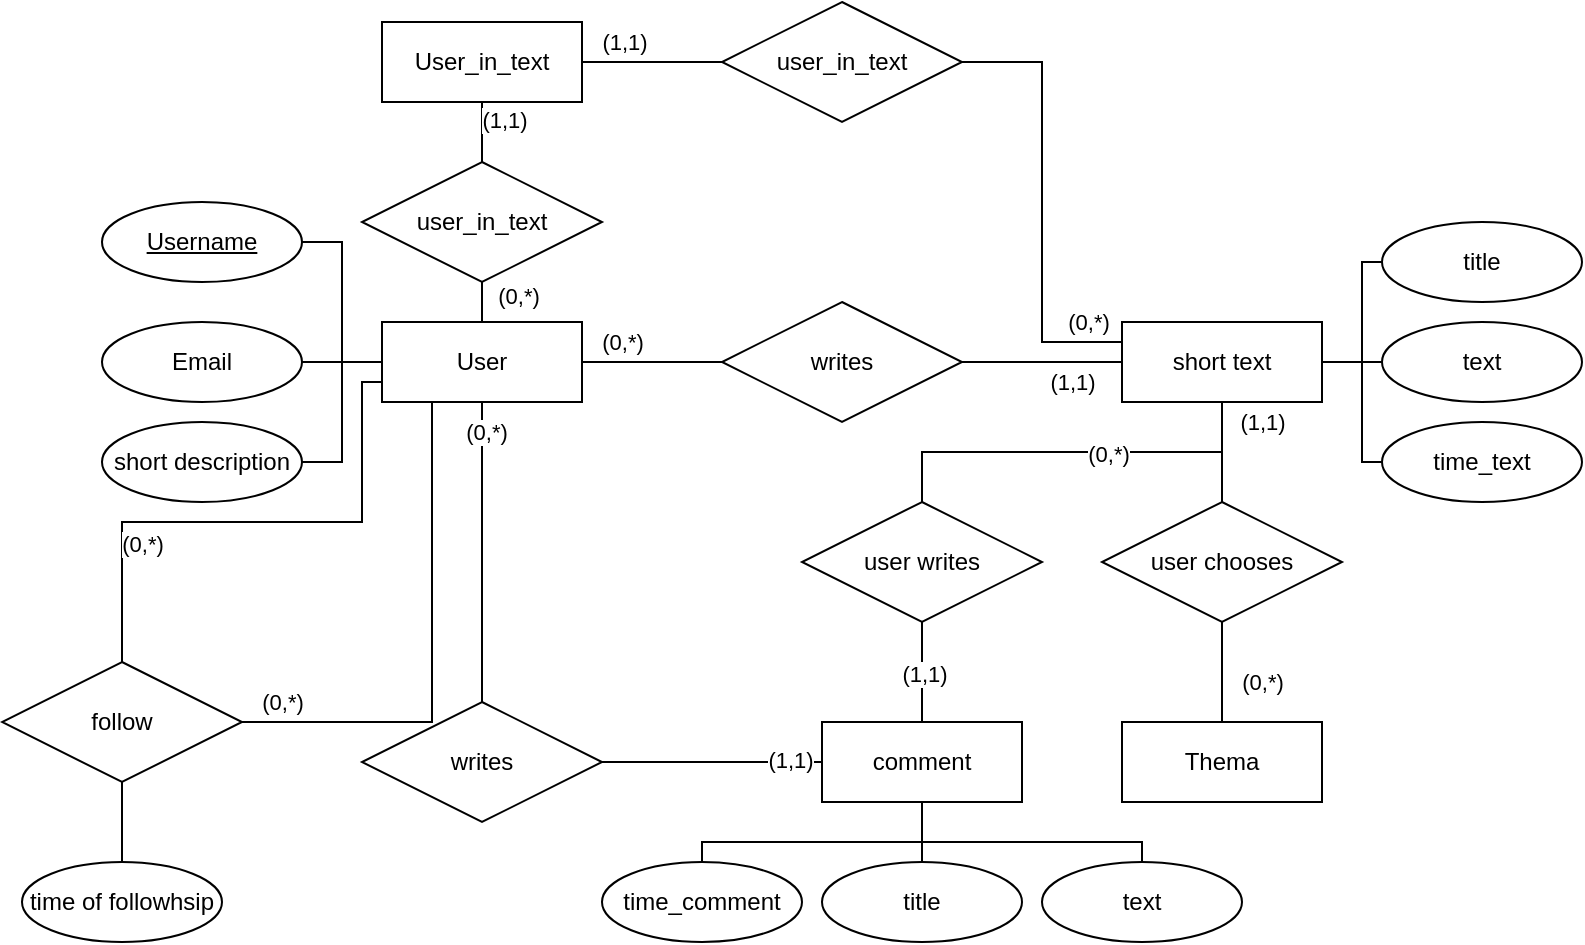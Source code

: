 <mxfile version="20.3.0" type="device"><diagram id="VY0S1C-8J8YcuWnL4MWn" name="Seite-1"><mxGraphModel dx="657" dy="478" grid="1" gridSize="10" guides="1" tooltips="1" connect="1" arrows="1" fold="1" page="1" pageScale="1" pageWidth="827" pageHeight="1169" math="0" shadow="0"><root><mxCell id="0"/><mxCell id="1" parent="0"/><mxCell id="VGSaQJycnYMCxfgTI4Xf-9" value="(0,*)" style="edgeStyle=orthogonalEdgeStyle;rounded=0;orthogonalLoop=1;jettySize=auto;html=1;exitX=1;exitY=0.5;exitDx=0;exitDy=0;entryX=0;entryY=0.5;entryDx=0;entryDy=0;endArrow=none;endFill=0;" parent="1" source="VGSaQJycnYMCxfgTI4Xf-1" target="VGSaQJycnYMCxfgTI4Xf-8" edge="1"><mxGeometry x="-0.429" y="10" relative="1" as="geometry"><mxPoint as="offset"/></mxGeometry></mxCell><mxCell id="U_lxio3g8vKOydsKski2-32" style="edgeStyle=orthogonalEdgeStyle;rounded=0;orthogonalLoop=1;jettySize=auto;html=1;exitX=0;exitY=0.75;exitDx=0;exitDy=0;entryX=0.5;entryY=0;entryDx=0;entryDy=0;endArrow=none;endFill=0;" edge="1" parent="1" source="VGSaQJycnYMCxfgTI4Xf-1" target="U_lxio3g8vKOydsKski2-25"><mxGeometry relative="1" as="geometry"><Array as="points"><mxPoint x="200" y="190"/><mxPoint x="200" y="260"/><mxPoint x="80" y="260"/></Array></mxGeometry></mxCell><mxCell id="U_lxio3g8vKOydsKski2-35" value="(0,*)" style="edgeLabel;html=1;align=center;verticalAlign=middle;resizable=0;points=[];" vertex="1" connectable="0" parent="U_lxio3g8vKOydsKski2-32"><mxGeometry x="0.617" y="-2" relative="1" as="geometry"><mxPoint x="12" y="-8" as="offset"/></mxGeometry></mxCell><mxCell id="VGSaQJycnYMCxfgTI4Xf-1" value="User" style="whiteSpace=wrap;html=1;align=center;" parent="1" vertex="1"><mxGeometry x="210" y="160" width="100" height="40" as="geometry"/></mxCell><mxCell id="VGSaQJycnYMCxfgTI4Xf-13" style="edgeStyle=orthogonalEdgeStyle;rounded=0;orthogonalLoop=1;jettySize=auto;html=1;exitX=0.5;exitY=1;exitDx=0;exitDy=0;entryX=0.5;entryY=0;entryDx=0;entryDy=0;endArrow=none;endFill=0;" parent="1" source="VGSaQJycnYMCxfgTI4Xf-2" target="VGSaQJycnYMCxfgTI4Xf-12" edge="1"><mxGeometry relative="1" as="geometry"/></mxCell><mxCell id="VGSaQJycnYMCxfgTI4Xf-15" value="(1,1)" style="edgeLabel;html=1;align=center;verticalAlign=middle;resizable=0;points=[];labelBackgroundColor=none;" parent="VGSaQJycnYMCxfgTI4Xf-13" vertex="1" connectable="0"><mxGeometry x="-0.516" y="1" relative="1" as="geometry"><mxPoint x="19" y="-2" as="offset"/></mxGeometry></mxCell><mxCell id="VGSaQJycnYMCxfgTI4Xf-22" style="edgeStyle=orthogonalEdgeStyle;rounded=0;orthogonalLoop=1;jettySize=auto;html=1;exitX=0.5;exitY=1;exitDx=0;exitDy=0;entryX=0.5;entryY=0;entryDx=0;entryDy=0;endArrow=none;endFill=0;" parent="1" source="VGSaQJycnYMCxfgTI4Xf-2" target="VGSaQJycnYMCxfgTI4Xf-21" edge="1"><mxGeometry relative="1" as="geometry"/></mxCell><mxCell id="VGSaQJycnYMCxfgTI4Xf-24" value="(0,*)" style="edgeLabel;html=1;align=center;verticalAlign=middle;resizable=0;points=[];" parent="VGSaQJycnYMCxfgTI4Xf-22" vertex="1" connectable="0"><mxGeometry x="-0.176" y="1" relative="1" as="geometry"><mxPoint as="offset"/></mxGeometry></mxCell><mxCell id="U_lxio3g8vKOydsKski2-38" style="edgeStyle=orthogonalEdgeStyle;rounded=0;orthogonalLoop=1;jettySize=auto;html=1;exitX=1;exitY=0.5;exitDx=0;exitDy=0;entryX=0;entryY=0.5;entryDx=0;entryDy=0;endArrow=none;endFill=0;" edge="1" parent="1" source="VGSaQJycnYMCxfgTI4Xf-2" target="U_lxio3g8vKOydsKski2-37"><mxGeometry relative="1" as="geometry"/></mxCell><mxCell id="VGSaQJycnYMCxfgTI4Xf-2" value="short text" style="whiteSpace=wrap;html=1;align=center;" parent="1" vertex="1"><mxGeometry x="580" y="160" width="100" height="40" as="geometry"/></mxCell><mxCell id="VGSaQJycnYMCxfgTI4Xf-3" value="Thema&lt;br&gt;" style="whiteSpace=wrap;html=1;align=center;" parent="1" vertex="1"><mxGeometry x="580" y="360" width="100" height="40" as="geometry"/></mxCell><mxCell id="VGSaQJycnYMCxfgTI4Xf-4" value="comment" style="whiteSpace=wrap;html=1;align=center;" parent="1" vertex="1"><mxGeometry x="430" y="360" width="100" height="40" as="geometry"/></mxCell><mxCell id="VGSaQJycnYMCxfgTI4Xf-26" style="edgeStyle=orthogonalEdgeStyle;rounded=0;orthogonalLoop=1;jettySize=auto;html=1;exitX=1;exitY=0.5;exitDx=0;exitDy=0;entryX=0;entryY=0.5;entryDx=0;entryDy=0;endArrow=none;endFill=0;" parent="1" source="VGSaQJycnYMCxfgTI4Xf-6" target="VGSaQJycnYMCxfgTI4Xf-1" edge="1"><mxGeometry relative="1" as="geometry"/></mxCell><mxCell id="VGSaQJycnYMCxfgTI4Xf-6" value="Username" style="ellipse;whiteSpace=wrap;html=1;align=center;fontStyle=4;" parent="1" vertex="1"><mxGeometry x="70" y="100" width="100" height="40" as="geometry"/></mxCell><mxCell id="VGSaQJycnYMCxfgTI4Xf-27" style="edgeStyle=orthogonalEdgeStyle;rounded=0;orthogonalLoop=1;jettySize=auto;html=1;exitX=1;exitY=0.5;exitDx=0;exitDy=0;entryX=0;entryY=0.5;entryDx=0;entryDy=0;endArrow=none;endFill=0;" parent="1" source="VGSaQJycnYMCxfgTI4Xf-7" target="VGSaQJycnYMCxfgTI4Xf-1" edge="1"><mxGeometry relative="1" as="geometry"/></mxCell><mxCell id="VGSaQJycnYMCxfgTI4Xf-7" value="Email" style="ellipse;whiteSpace=wrap;html=1;align=center;" parent="1" vertex="1"><mxGeometry x="70" y="160" width="100" height="40" as="geometry"/></mxCell><mxCell id="VGSaQJycnYMCxfgTI4Xf-10" style="edgeStyle=orthogonalEdgeStyle;rounded=0;orthogonalLoop=1;jettySize=auto;html=1;exitX=1;exitY=0.5;exitDx=0;exitDy=0;entryX=0;entryY=0.5;entryDx=0;entryDy=0;endArrow=none;endFill=0;" parent="1" source="VGSaQJycnYMCxfgTI4Xf-8" target="VGSaQJycnYMCxfgTI4Xf-2" edge="1"><mxGeometry relative="1" as="geometry"/></mxCell><mxCell id="U_lxio3g8vKOydsKski2-4" value="(1,1)" style="edgeLabel;html=1;align=center;verticalAlign=middle;resizable=0;points=[];" vertex="1" connectable="0" parent="VGSaQJycnYMCxfgTI4Xf-10"><mxGeometry x="0.353" y="-1" relative="1" as="geometry"><mxPoint x="1" y="9" as="offset"/></mxGeometry></mxCell><mxCell id="VGSaQJycnYMCxfgTI4Xf-8" value="writes" style="shape=rhombus;perimeter=rhombusPerimeter;whiteSpace=wrap;html=1;align=center;" parent="1" vertex="1"><mxGeometry x="380" y="150" width="120" height="60" as="geometry"/></mxCell><mxCell id="VGSaQJycnYMCxfgTI4Xf-28" style="edgeStyle=orthogonalEdgeStyle;rounded=0;orthogonalLoop=1;jettySize=auto;html=1;exitX=1;exitY=0.5;exitDx=0;exitDy=0;entryX=0;entryY=0.5;entryDx=0;entryDy=0;endArrow=none;endFill=0;" parent="1" source="VGSaQJycnYMCxfgTI4Xf-11" target="VGSaQJycnYMCxfgTI4Xf-1" edge="1"><mxGeometry relative="1" as="geometry"/></mxCell><mxCell id="VGSaQJycnYMCxfgTI4Xf-11" value="short description" style="ellipse;whiteSpace=wrap;html=1;align=center;" parent="1" vertex="1"><mxGeometry x="70" y="210" width="100" height="40" as="geometry"/></mxCell><mxCell id="VGSaQJycnYMCxfgTI4Xf-14" style="edgeStyle=orthogonalEdgeStyle;rounded=0;orthogonalLoop=1;jettySize=auto;html=1;exitX=0.5;exitY=1;exitDx=0;exitDy=0;entryX=0.5;entryY=0;entryDx=0;entryDy=0;endArrow=none;endFill=0;" parent="1" source="VGSaQJycnYMCxfgTI4Xf-12" target="VGSaQJycnYMCxfgTI4Xf-3" edge="1"><mxGeometry relative="1" as="geometry"/></mxCell><mxCell id="VGSaQJycnYMCxfgTI4Xf-16" value="(0,*)" style="edgeLabel;html=1;align=center;verticalAlign=middle;resizable=0;points=[];labelBackgroundColor=none;" parent="VGSaQJycnYMCxfgTI4Xf-14" vertex="1" connectable="0"><mxGeometry x="-0.034" y="1" relative="1" as="geometry"><mxPoint x="19" y="6" as="offset"/></mxGeometry></mxCell><mxCell id="VGSaQJycnYMCxfgTI4Xf-12" value="user chooses" style="shape=rhombus;perimeter=rhombusPerimeter;whiteSpace=wrap;html=1;align=center;" parent="1" vertex="1"><mxGeometry x="570" y="250" width="120" height="60" as="geometry"/></mxCell><mxCell id="VGSaQJycnYMCxfgTI4Xf-23" style="edgeStyle=orthogonalEdgeStyle;rounded=0;orthogonalLoop=1;jettySize=auto;html=1;exitX=0.5;exitY=1;exitDx=0;exitDy=0;endArrow=none;endFill=0;" parent="1" source="VGSaQJycnYMCxfgTI4Xf-21" target="VGSaQJycnYMCxfgTI4Xf-4" edge="1"><mxGeometry relative="1" as="geometry"/></mxCell><mxCell id="VGSaQJycnYMCxfgTI4Xf-25" value="(1,1)" style="edgeLabel;html=1;align=center;verticalAlign=middle;resizable=0;points=[];" parent="VGSaQJycnYMCxfgTI4Xf-23" vertex="1" connectable="0"><mxGeometry x="0.034" y="1" relative="1" as="geometry"><mxPoint as="offset"/></mxGeometry></mxCell><mxCell id="VGSaQJycnYMCxfgTI4Xf-21" value="user writes" style="shape=rhombus;perimeter=rhombusPerimeter;whiteSpace=wrap;html=1;align=center;" parent="1" vertex="1"><mxGeometry x="420" y="250" width="120" height="60" as="geometry"/></mxCell><mxCell id="U_lxio3g8vKOydsKski2-6" style="edgeStyle=orthogonalEdgeStyle;rounded=0;orthogonalLoop=1;jettySize=auto;html=1;exitX=0.5;exitY=0;exitDx=0;exitDy=0;entryX=0.5;entryY=1;entryDx=0;entryDy=0;endArrow=none;endFill=0;" edge="1" parent="1" source="U_lxio3g8vKOydsKski2-5" target="VGSaQJycnYMCxfgTI4Xf-1"><mxGeometry relative="1" as="geometry"/></mxCell><mxCell id="U_lxio3g8vKOydsKski2-11" value="(0,*)" style="edgeLabel;html=1;align=center;verticalAlign=middle;resizable=0;points=[];" vertex="1" connectable="0" parent="U_lxio3g8vKOydsKski2-6"><mxGeometry x="0.798" y="-2" relative="1" as="geometry"><mxPoint as="offset"/></mxGeometry></mxCell><mxCell id="U_lxio3g8vKOydsKski2-7" style="edgeStyle=orthogonalEdgeStyle;rounded=0;orthogonalLoop=1;jettySize=auto;html=1;exitX=1;exitY=0.5;exitDx=0;exitDy=0;entryX=0;entryY=0.5;entryDx=0;entryDy=0;endArrow=none;endFill=0;" edge="1" parent="1" source="U_lxio3g8vKOydsKski2-5" target="VGSaQJycnYMCxfgTI4Xf-4"><mxGeometry relative="1" as="geometry"/></mxCell><mxCell id="U_lxio3g8vKOydsKski2-10" value="(1,1)" style="edgeLabel;html=1;align=center;verticalAlign=middle;resizable=0;points=[];" vertex="1" connectable="0" parent="U_lxio3g8vKOydsKski2-7"><mxGeometry x="0.696" y="1" relative="1" as="geometry"><mxPoint as="offset"/></mxGeometry></mxCell><mxCell id="U_lxio3g8vKOydsKski2-5" value="writes" style="shape=rhombus;perimeter=rhombusPerimeter;whiteSpace=wrap;html=1;align=center;" vertex="1" parent="1"><mxGeometry x="200" y="350" width="120" height="60" as="geometry"/></mxCell><mxCell id="U_lxio3g8vKOydsKski2-12" value="User_in_text" style="whiteSpace=wrap;html=1;align=center;" vertex="1" parent="1"><mxGeometry x="210" y="10" width="100" height="40" as="geometry"/></mxCell><mxCell id="U_lxio3g8vKOydsKski2-14" style="edgeStyle=orthogonalEdgeStyle;rounded=0;orthogonalLoop=1;jettySize=auto;html=1;exitX=1;exitY=0.5;exitDx=0;exitDy=0;entryX=0;entryY=0.25;entryDx=0;entryDy=0;endArrow=none;endFill=0;" edge="1" parent="1" source="U_lxio3g8vKOydsKski2-13" target="VGSaQJycnYMCxfgTI4Xf-2"><mxGeometry relative="1" as="geometry"/></mxCell><mxCell id="U_lxio3g8vKOydsKski2-20" value="(0,*)" style="edgeLabel;html=1;align=center;verticalAlign=middle;resizable=0;points=[];" vertex="1" connectable="0" parent="U_lxio3g8vKOydsKski2-14"><mxGeometry x="0.847" y="-1" relative="1" as="geometry"><mxPoint y="-11" as="offset"/></mxGeometry></mxCell><mxCell id="U_lxio3g8vKOydsKski2-15" style="edgeStyle=orthogonalEdgeStyle;rounded=0;orthogonalLoop=1;jettySize=auto;html=1;exitX=0;exitY=0.5;exitDx=0;exitDy=0;entryX=1;entryY=0.5;entryDx=0;entryDy=0;endArrow=none;endFill=0;" edge="1" parent="1" source="U_lxio3g8vKOydsKski2-13" target="U_lxio3g8vKOydsKski2-12"><mxGeometry relative="1" as="geometry"/></mxCell><mxCell id="U_lxio3g8vKOydsKski2-21" value="(1,1)" style="edgeLabel;html=1;align=center;verticalAlign=middle;resizable=0;points=[];" vertex="1" connectable="0" parent="U_lxio3g8vKOydsKski2-15"><mxGeometry x="0.646" y="-3" relative="1" as="geometry"><mxPoint x="8" y="-7" as="offset"/></mxGeometry></mxCell><mxCell id="U_lxio3g8vKOydsKski2-13" value="user_in_text" style="shape=rhombus;perimeter=rhombusPerimeter;whiteSpace=wrap;html=1;align=center;" vertex="1" parent="1"><mxGeometry x="380" width="120" height="60" as="geometry"/></mxCell><mxCell id="U_lxio3g8vKOydsKski2-17" style="edgeStyle=orthogonalEdgeStyle;rounded=0;orthogonalLoop=1;jettySize=auto;html=1;exitX=0.5;exitY=0;exitDx=0;exitDy=0;entryX=0.5;entryY=1;entryDx=0;entryDy=0;endArrow=none;endFill=0;" edge="1" parent="1" source="U_lxio3g8vKOydsKski2-16" target="U_lxio3g8vKOydsKski2-12"><mxGeometry relative="1" as="geometry"/></mxCell><mxCell id="U_lxio3g8vKOydsKski2-18" style="edgeStyle=orthogonalEdgeStyle;rounded=0;orthogonalLoop=1;jettySize=auto;html=1;exitX=0.5;exitY=1;exitDx=0;exitDy=0;entryX=0.5;entryY=0;entryDx=0;entryDy=0;endArrow=none;endFill=0;" edge="1" parent="1" source="U_lxio3g8vKOydsKski2-16" target="VGSaQJycnYMCxfgTI4Xf-1"><mxGeometry relative="1" as="geometry"/></mxCell><mxCell id="U_lxio3g8vKOydsKski2-16" value="user_in_text" style="shape=rhombus;perimeter=rhombusPerimeter;whiteSpace=wrap;html=1;align=center;" vertex="1" parent="1"><mxGeometry x="200" y="80" width="120" height="60" as="geometry"/></mxCell><mxCell id="U_lxio3g8vKOydsKski2-22" value="(1,1)" style="edgeLabel;html=1;align=center;verticalAlign=middle;resizable=0;points=[];" vertex="1" connectable="0" parent="1"><mxGeometry x="340.381" y="30" as="geometry"><mxPoint x="-70" y="29" as="offset"/></mxGeometry></mxCell><mxCell id="U_lxio3g8vKOydsKski2-23" value="(0,*)" style="edgeLabel;html=1;align=center;verticalAlign=middle;resizable=0;points=[];" vertex="1" connectable="0" parent="1"><mxGeometry x="560.001" y="40" as="geometry"><mxPoint x="-282" y="107" as="offset"/></mxGeometry></mxCell><mxCell id="U_lxio3g8vKOydsKski2-33" style="edgeStyle=orthogonalEdgeStyle;rounded=0;orthogonalLoop=1;jettySize=auto;html=1;exitX=1;exitY=0.5;exitDx=0;exitDy=0;entryX=0.25;entryY=1;entryDx=0;entryDy=0;endArrow=none;endFill=0;" edge="1" parent="1" source="U_lxio3g8vKOydsKski2-25" target="VGSaQJycnYMCxfgTI4Xf-1"><mxGeometry relative="1" as="geometry"/></mxCell><mxCell id="U_lxio3g8vKOydsKski2-36" value="(0,*)" style="edgeLabel;html=1;align=center;verticalAlign=middle;resizable=0;points=[];" vertex="1" connectable="0" parent="U_lxio3g8vKOydsKski2-33"><mxGeometry x="-0.897" y="-1" relative="1" as="geometry"><mxPoint x="7" y="-11" as="offset"/></mxGeometry></mxCell><mxCell id="U_lxio3g8vKOydsKski2-25" value="follow" style="shape=rhombus;perimeter=rhombusPerimeter;whiteSpace=wrap;html=1;align=center;" vertex="1" parent="1"><mxGeometry x="20" y="330" width="120" height="60" as="geometry"/></mxCell><mxCell id="U_lxio3g8vKOydsKski2-34" style="edgeStyle=orthogonalEdgeStyle;rounded=0;orthogonalLoop=1;jettySize=auto;html=1;exitX=0.5;exitY=0;exitDx=0;exitDy=0;entryX=0.5;entryY=1;entryDx=0;entryDy=0;endArrow=none;endFill=0;" edge="1" parent="1" source="U_lxio3g8vKOydsKski2-28" target="U_lxio3g8vKOydsKski2-25"><mxGeometry relative="1" as="geometry"/></mxCell><mxCell id="U_lxio3g8vKOydsKski2-28" value="time of followhsip" style="ellipse;whiteSpace=wrap;html=1;align=center;" vertex="1" parent="1"><mxGeometry x="30" y="430" width="100" height="40" as="geometry"/></mxCell><mxCell id="U_lxio3g8vKOydsKski2-37" value="text" style="ellipse;whiteSpace=wrap;html=1;align=center;labelBackgroundColor=none;" vertex="1" parent="1"><mxGeometry x="710" y="160" width="100" height="40" as="geometry"/></mxCell><mxCell id="U_lxio3g8vKOydsKski2-40" style="edgeStyle=orthogonalEdgeStyle;rounded=0;orthogonalLoop=1;jettySize=auto;html=1;exitX=0;exitY=0.5;exitDx=0;exitDy=0;entryX=1;entryY=0.5;entryDx=0;entryDy=0;endArrow=none;endFill=0;" edge="1" parent="1" source="U_lxio3g8vKOydsKski2-39" target="VGSaQJycnYMCxfgTI4Xf-2"><mxGeometry relative="1" as="geometry"><Array as="points"><mxPoint x="700" y="130"/><mxPoint x="700" y="180"/></Array></mxGeometry></mxCell><mxCell id="U_lxio3g8vKOydsKski2-39" value="title" style="ellipse;whiteSpace=wrap;html=1;align=center;labelBackgroundColor=none;" vertex="1" parent="1"><mxGeometry x="710" y="110" width="100" height="40" as="geometry"/></mxCell><mxCell id="U_lxio3g8vKOydsKski2-47" style="edgeStyle=orthogonalEdgeStyle;rounded=0;orthogonalLoop=1;jettySize=auto;html=1;exitX=0.5;exitY=0;exitDx=0;exitDy=0;entryX=0.5;entryY=1;entryDx=0;entryDy=0;endArrow=none;endFill=0;" edge="1" parent="1" source="U_lxio3g8vKOydsKski2-41" target="VGSaQJycnYMCxfgTI4Xf-4"><mxGeometry relative="1" as="geometry"/></mxCell><mxCell id="U_lxio3g8vKOydsKski2-41" value="title" style="ellipse;whiteSpace=wrap;html=1;align=center;labelBackgroundColor=none;" vertex="1" parent="1"><mxGeometry x="430" y="430" width="100" height="40" as="geometry"/></mxCell><mxCell id="U_lxio3g8vKOydsKski2-43" style="edgeStyle=orthogonalEdgeStyle;rounded=0;orthogonalLoop=1;jettySize=auto;html=1;exitX=0;exitY=0.5;exitDx=0;exitDy=0;entryX=1;entryY=0.5;entryDx=0;entryDy=0;endArrow=none;endFill=0;" edge="1" parent="1" source="U_lxio3g8vKOydsKski2-42" target="VGSaQJycnYMCxfgTI4Xf-2"><mxGeometry relative="1" as="geometry"><Array as="points"><mxPoint x="700" y="230"/><mxPoint x="700" y="180"/></Array></mxGeometry></mxCell><mxCell id="U_lxio3g8vKOydsKski2-42" value="time_text" style="ellipse;whiteSpace=wrap;html=1;align=center;labelBackgroundColor=none;" vertex="1" parent="1"><mxGeometry x="710" y="210" width="100" height="40" as="geometry"/></mxCell><mxCell id="U_lxio3g8vKOydsKski2-48" style="edgeStyle=orthogonalEdgeStyle;rounded=0;orthogonalLoop=1;jettySize=auto;html=1;exitX=0.5;exitY=0;exitDx=0;exitDy=0;endArrow=none;endFill=0;" edge="1" parent="1" source="U_lxio3g8vKOydsKski2-44"><mxGeometry relative="1" as="geometry"><mxPoint x="480" y="400" as="targetPoint"/><Array as="points"><mxPoint x="590" y="420"/><mxPoint x="480" y="420"/></Array></mxGeometry></mxCell><mxCell id="U_lxio3g8vKOydsKski2-44" value="text" style="ellipse;whiteSpace=wrap;html=1;align=center;labelBackgroundColor=none;" vertex="1" parent="1"><mxGeometry x="540" y="430" width="100" height="40" as="geometry"/></mxCell><mxCell id="U_lxio3g8vKOydsKski2-46" style="edgeStyle=orthogonalEdgeStyle;rounded=0;orthogonalLoop=1;jettySize=auto;html=1;exitX=0.5;exitY=0;exitDx=0;exitDy=0;entryX=0.5;entryY=1;entryDx=0;entryDy=0;endArrow=none;endFill=0;" edge="1" parent="1" source="U_lxio3g8vKOydsKski2-45" target="VGSaQJycnYMCxfgTI4Xf-4"><mxGeometry relative="1" as="geometry"><Array as="points"><mxPoint x="370" y="420"/><mxPoint x="480" y="420"/></Array></mxGeometry></mxCell><mxCell id="U_lxio3g8vKOydsKski2-45" value="time_comment" style="ellipse;whiteSpace=wrap;html=1;align=center;labelBackgroundColor=none;" vertex="1" parent="1"><mxGeometry x="320" y="430" width="100" height="40" as="geometry"/></mxCell></root></mxGraphModel></diagram></mxfile>